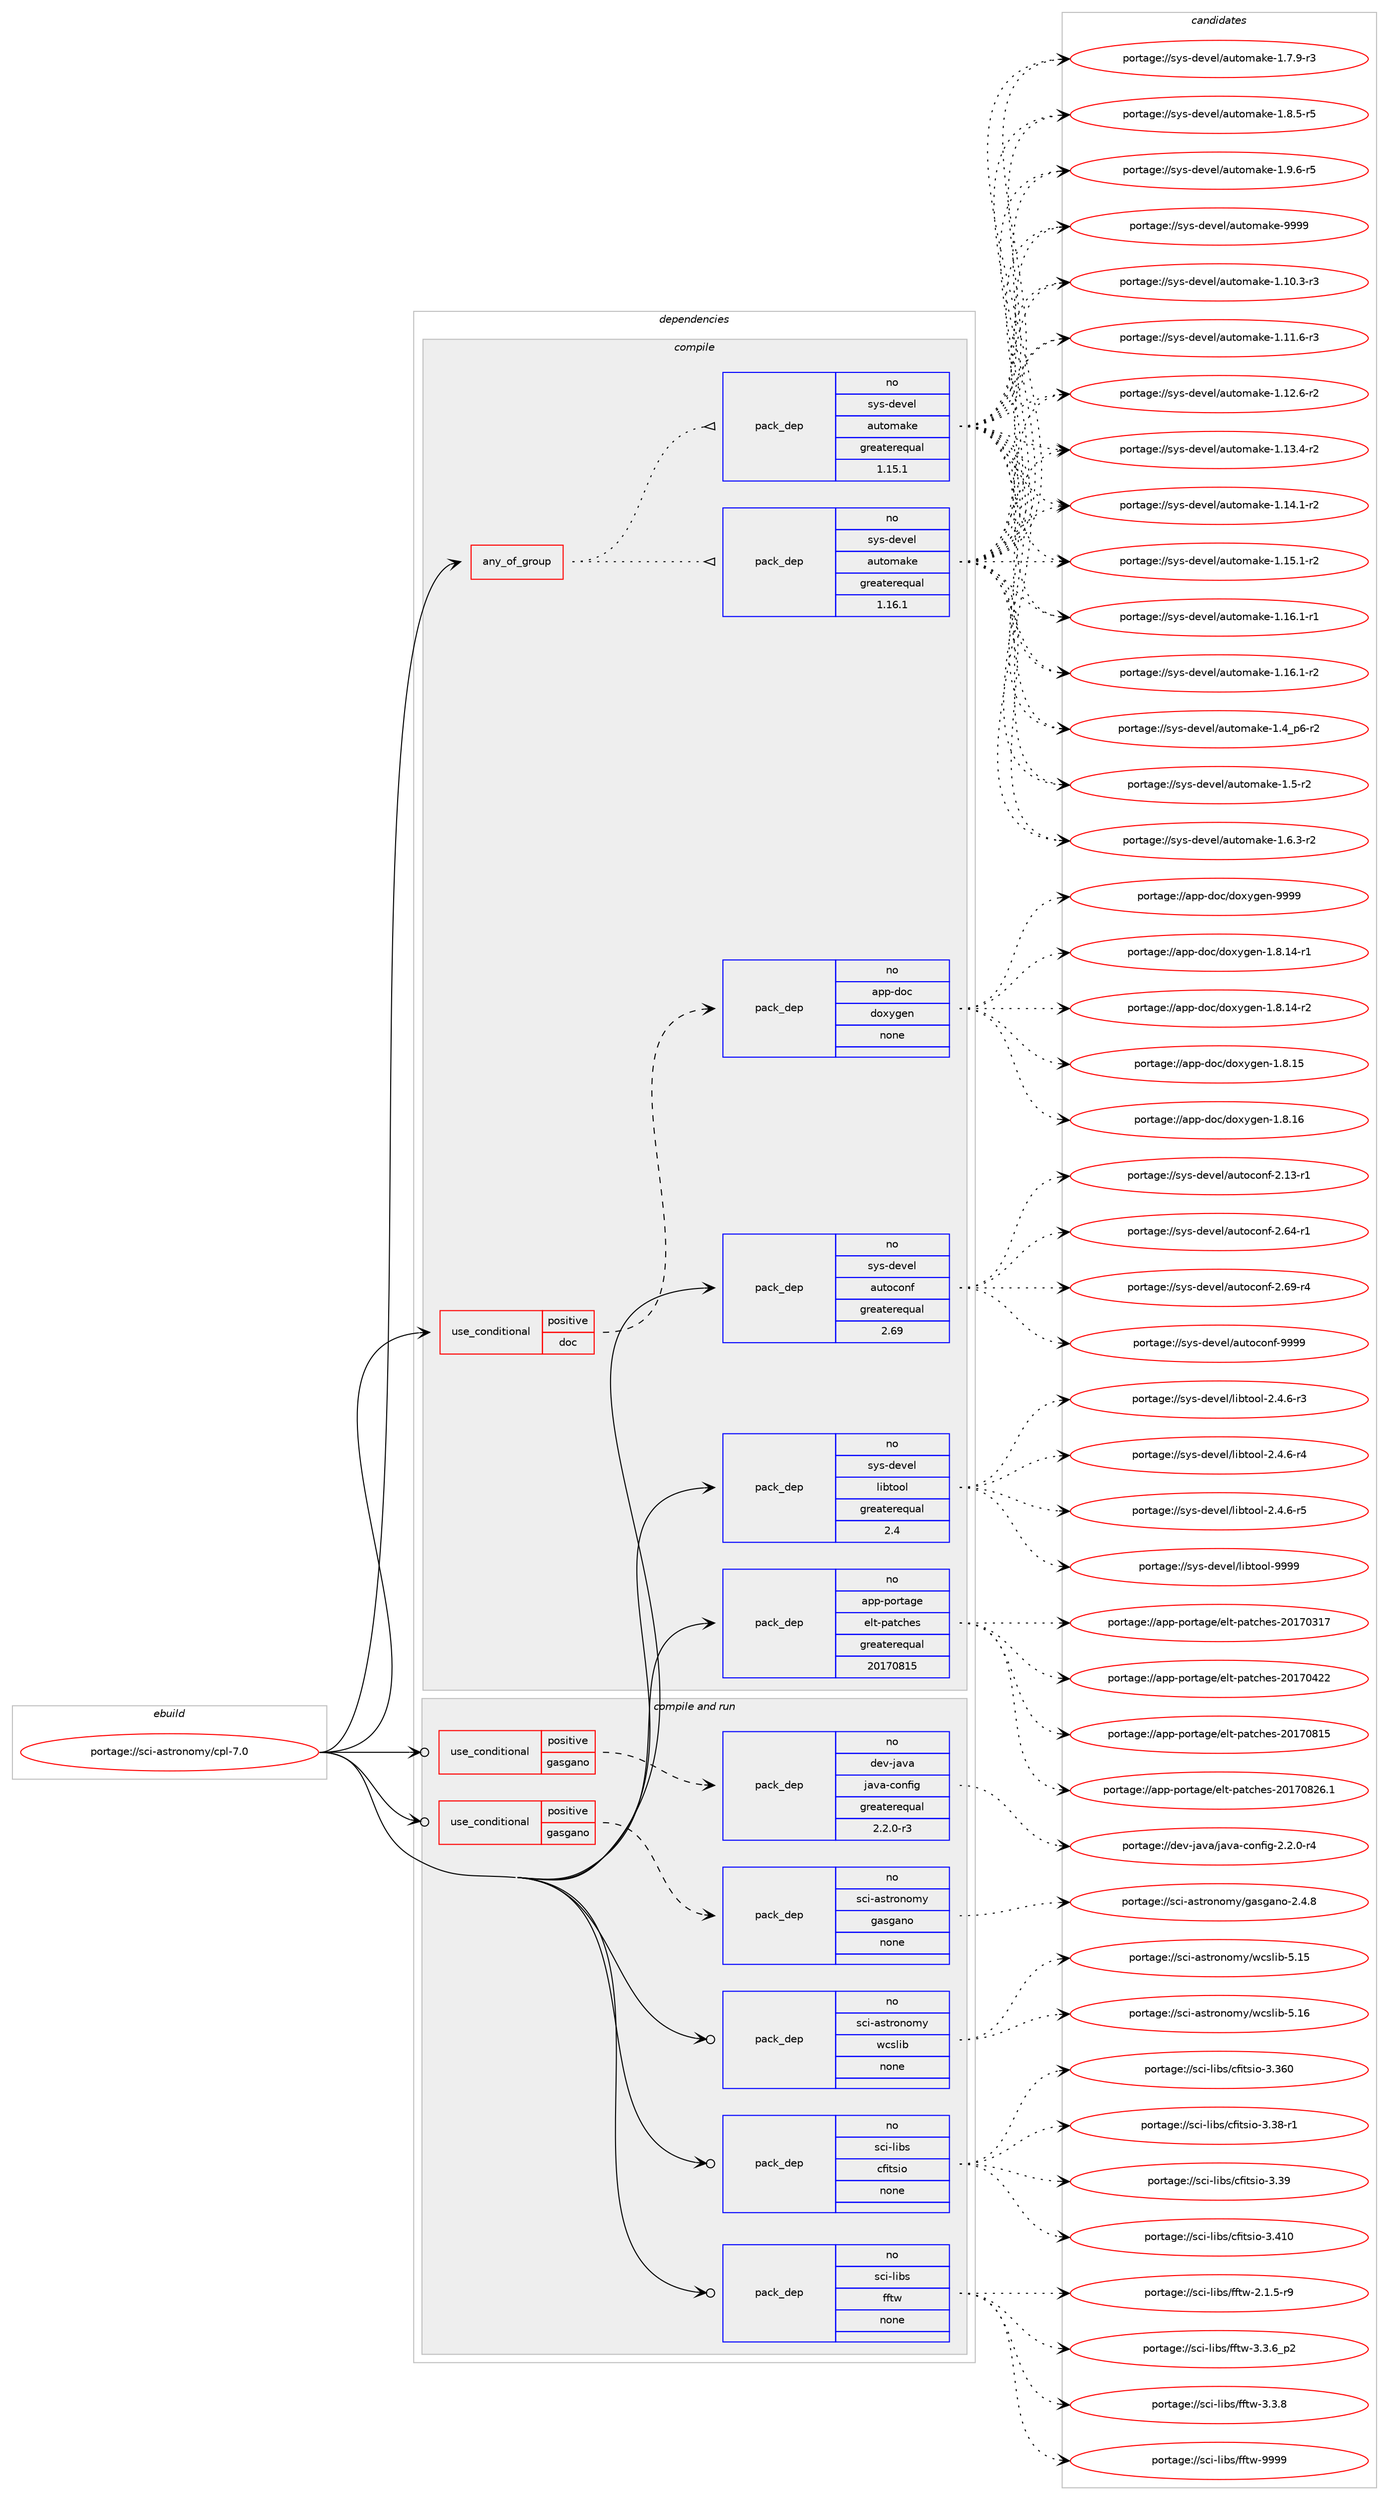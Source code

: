 digraph prolog {

# *************
# Graph options
# *************

newrank=true;
concentrate=true;
compound=true;
graph [rankdir=LR,fontname=Helvetica,fontsize=10,ranksep=1.5];#, ranksep=2.5, nodesep=0.2];
edge  [arrowhead=vee];
node  [fontname=Helvetica,fontsize=10];

# **********
# The ebuild
# **********

subgraph cluster_leftcol {
color=gray;
rank=same;
label=<<i>ebuild</i>>;
id [label="portage://sci-astronomy/cpl-7.0", color=red, width=4, href="../sci-astronomy/cpl-7.0.svg"];
}

# ****************
# The dependencies
# ****************

subgraph cluster_midcol {
color=gray;
label=<<i>dependencies</i>>;
subgraph cluster_compile {
fillcolor="#eeeeee";
style=filled;
label=<<i>compile</i>>;
subgraph any6223 {
dependency382149 [label=<<TABLE BORDER="0" CELLBORDER="1" CELLSPACING="0" CELLPADDING="4"><TR><TD CELLPADDING="10">any_of_group</TD></TR></TABLE>>, shape=none, color=red];subgraph pack280695 {
dependency382150 [label=<<TABLE BORDER="0" CELLBORDER="1" CELLSPACING="0" CELLPADDING="4" WIDTH="220"><TR><TD ROWSPAN="6" CELLPADDING="30">pack_dep</TD></TR><TR><TD WIDTH="110">no</TD></TR><TR><TD>sys-devel</TD></TR><TR><TD>automake</TD></TR><TR><TD>greaterequal</TD></TR><TR><TD>1.16.1</TD></TR></TABLE>>, shape=none, color=blue];
}
dependency382149:e -> dependency382150:w [weight=20,style="dotted",arrowhead="oinv"];
subgraph pack280696 {
dependency382151 [label=<<TABLE BORDER="0" CELLBORDER="1" CELLSPACING="0" CELLPADDING="4" WIDTH="220"><TR><TD ROWSPAN="6" CELLPADDING="30">pack_dep</TD></TR><TR><TD WIDTH="110">no</TD></TR><TR><TD>sys-devel</TD></TR><TR><TD>automake</TD></TR><TR><TD>greaterequal</TD></TR><TR><TD>1.15.1</TD></TR></TABLE>>, shape=none, color=blue];
}
dependency382149:e -> dependency382151:w [weight=20,style="dotted",arrowhead="oinv"];
}
id:e -> dependency382149:w [weight=20,style="solid",arrowhead="vee"];
subgraph cond95033 {
dependency382152 [label=<<TABLE BORDER="0" CELLBORDER="1" CELLSPACING="0" CELLPADDING="4"><TR><TD ROWSPAN="3" CELLPADDING="10">use_conditional</TD></TR><TR><TD>positive</TD></TR><TR><TD>doc</TD></TR></TABLE>>, shape=none, color=red];
subgraph pack280697 {
dependency382153 [label=<<TABLE BORDER="0" CELLBORDER="1" CELLSPACING="0" CELLPADDING="4" WIDTH="220"><TR><TD ROWSPAN="6" CELLPADDING="30">pack_dep</TD></TR><TR><TD WIDTH="110">no</TD></TR><TR><TD>app-doc</TD></TR><TR><TD>doxygen</TD></TR><TR><TD>none</TD></TR><TR><TD></TD></TR></TABLE>>, shape=none, color=blue];
}
dependency382152:e -> dependency382153:w [weight=20,style="dashed",arrowhead="vee"];
}
id:e -> dependency382152:w [weight=20,style="solid",arrowhead="vee"];
subgraph pack280698 {
dependency382154 [label=<<TABLE BORDER="0" CELLBORDER="1" CELLSPACING="0" CELLPADDING="4" WIDTH="220"><TR><TD ROWSPAN="6" CELLPADDING="30">pack_dep</TD></TR><TR><TD WIDTH="110">no</TD></TR><TR><TD>app-portage</TD></TR><TR><TD>elt-patches</TD></TR><TR><TD>greaterequal</TD></TR><TR><TD>20170815</TD></TR></TABLE>>, shape=none, color=blue];
}
id:e -> dependency382154:w [weight=20,style="solid",arrowhead="vee"];
subgraph pack280699 {
dependency382155 [label=<<TABLE BORDER="0" CELLBORDER="1" CELLSPACING="0" CELLPADDING="4" WIDTH="220"><TR><TD ROWSPAN="6" CELLPADDING="30">pack_dep</TD></TR><TR><TD WIDTH="110">no</TD></TR><TR><TD>sys-devel</TD></TR><TR><TD>autoconf</TD></TR><TR><TD>greaterequal</TD></TR><TR><TD>2.69</TD></TR></TABLE>>, shape=none, color=blue];
}
id:e -> dependency382155:w [weight=20,style="solid",arrowhead="vee"];
subgraph pack280700 {
dependency382156 [label=<<TABLE BORDER="0" CELLBORDER="1" CELLSPACING="0" CELLPADDING="4" WIDTH="220"><TR><TD ROWSPAN="6" CELLPADDING="30">pack_dep</TD></TR><TR><TD WIDTH="110">no</TD></TR><TR><TD>sys-devel</TD></TR><TR><TD>libtool</TD></TR><TR><TD>greaterequal</TD></TR><TR><TD>2.4</TD></TR></TABLE>>, shape=none, color=blue];
}
id:e -> dependency382156:w [weight=20,style="solid",arrowhead="vee"];
}
subgraph cluster_compileandrun {
fillcolor="#eeeeee";
style=filled;
label=<<i>compile and run</i>>;
subgraph cond95034 {
dependency382157 [label=<<TABLE BORDER="0" CELLBORDER="1" CELLSPACING="0" CELLPADDING="4"><TR><TD ROWSPAN="3" CELLPADDING="10">use_conditional</TD></TR><TR><TD>positive</TD></TR><TR><TD>gasgano</TD></TR></TABLE>>, shape=none, color=red];
subgraph pack280701 {
dependency382158 [label=<<TABLE BORDER="0" CELLBORDER="1" CELLSPACING="0" CELLPADDING="4" WIDTH="220"><TR><TD ROWSPAN="6" CELLPADDING="30">pack_dep</TD></TR><TR><TD WIDTH="110">no</TD></TR><TR><TD>dev-java</TD></TR><TR><TD>java-config</TD></TR><TR><TD>greaterequal</TD></TR><TR><TD>2.2.0-r3</TD></TR></TABLE>>, shape=none, color=blue];
}
dependency382157:e -> dependency382158:w [weight=20,style="dashed",arrowhead="vee"];
}
id:e -> dependency382157:w [weight=20,style="solid",arrowhead="odotvee"];
subgraph cond95035 {
dependency382159 [label=<<TABLE BORDER="0" CELLBORDER="1" CELLSPACING="0" CELLPADDING="4"><TR><TD ROWSPAN="3" CELLPADDING="10">use_conditional</TD></TR><TR><TD>positive</TD></TR><TR><TD>gasgano</TD></TR></TABLE>>, shape=none, color=red];
subgraph pack280702 {
dependency382160 [label=<<TABLE BORDER="0" CELLBORDER="1" CELLSPACING="0" CELLPADDING="4" WIDTH="220"><TR><TD ROWSPAN="6" CELLPADDING="30">pack_dep</TD></TR><TR><TD WIDTH="110">no</TD></TR><TR><TD>sci-astronomy</TD></TR><TR><TD>gasgano</TD></TR><TR><TD>none</TD></TR><TR><TD></TD></TR></TABLE>>, shape=none, color=blue];
}
dependency382159:e -> dependency382160:w [weight=20,style="dashed",arrowhead="vee"];
}
id:e -> dependency382159:w [weight=20,style="solid",arrowhead="odotvee"];
subgraph pack280703 {
dependency382161 [label=<<TABLE BORDER="0" CELLBORDER="1" CELLSPACING="0" CELLPADDING="4" WIDTH="220"><TR><TD ROWSPAN="6" CELLPADDING="30">pack_dep</TD></TR><TR><TD WIDTH="110">no</TD></TR><TR><TD>sci-astronomy</TD></TR><TR><TD>wcslib</TD></TR><TR><TD>none</TD></TR><TR><TD></TD></TR></TABLE>>, shape=none, color=blue];
}
id:e -> dependency382161:w [weight=20,style="solid",arrowhead="odotvee"];
subgraph pack280704 {
dependency382162 [label=<<TABLE BORDER="0" CELLBORDER="1" CELLSPACING="0" CELLPADDING="4" WIDTH="220"><TR><TD ROWSPAN="6" CELLPADDING="30">pack_dep</TD></TR><TR><TD WIDTH="110">no</TD></TR><TR><TD>sci-libs</TD></TR><TR><TD>cfitsio</TD></TR><TR><TD>none</TD></TR><TR><TD></TD></TR></TABLE>>, shape=none, color=blue];
}
id:e -> dependency382162:w [weight=20,style="solid",arrowhead="odotvee"];
subgraph pack280705 {
dependency382163 [label=<<TABLE BORDER="0" CELLBORDER="1" CELLSPACING="0" CELLPADDING="4" WIDTH="220"><TR><TD ROWSPAN="6" CELLPADDING="30">pack_dep</TD></TR><TR><TD WIDTH="110">no</TD></TR><TR><TD>sci-libs</TD></TR><TR><TD>fftw</TD></TR><TR><TD>none</TD></TR><TR><TD></TD></TR></TABLE>>, shape=none, color=blue];
}
id:e -> dependency382163:w [weight=20,style="solid",arrowhead="odotvee"];
}
subgraph cluster_run {
fillcolor="#eeeeee";
style=filled;
label=<<i>run</i>>;
}
}

# **************
# The candidates
# **************

subgraph cluster_choices {
rank=same;
color=gray;
label=<<i>candidates</i>>;

subgraph choice280695 {
color=black;
nodesep=1;
choiceportage11512111545100101118101108479711711611110997107101454946494846514511451 [label="portage://sys-devel/automake-1.10.3-r3", color=red, width=4,href="../sys-devel/automake-1.10.3-r3.svg"];
choiceportage11512111545100101118101108479711711611110997107101454946494946544511451 [label="portage://sys-devel/automake-1.11.6-r3", color=red, width=4,href="../sys-devel/automake-1.11.6-r3.svg"];
choiceportage11512111545100101118101108479711711611110997107101454946495046544511450 [label="portage://sys-devel/automake-1.12.6-r2", color=red, width=4,href="../sys-devel/automake-1.12.6-r2.svg"];
choiceportage11512111545100101118101108479711711611110997107101454946495146524511450 [label="portage://sys-devel/automake-1.13.4-r2", color=red, width=4,href="../sys-devel/automake-1.13.4-r2.svg"];
choiceportage11512111545100101118101108479711711611110997107101454946495246494511450 [label="portage://sys-devel/automake-1.14.1-r2", color=red, width=4,href="../sys-devel/automake-1.14.1-r2.svg"];
choiceportage11512111545100101118101108479711711611110997107101454946495346494511450 [label="portage://sys-devel/automake-1.15.1-r2", color=red, width=4,href="../sys-devel/automake-1.15.1-r2.svg"];
choiceportage11512111545100101118101108479711711611110997107101454946495446494511449 [label="portage://sys-devel/automake-1.16.1-r1", color=red, width=4,href="../sys-devel/automake-1.16.1-r1.svg"];
choiceportage11512111545100101118101108479711711611110997107101454946495446494511450 [label="portage://sys-devel/automake-1.16.1-r2", color=red, width=4,href="../sys-devel/automake-1.16.1-r2.svg"];
choiceportage115121115451001011181011084797117116111109971071014549465295112544511450 [label="portage://sys-devel/automake-1.4_p6-r2", color=red, width=4,href="../sys-devel/automake-1.4_p6-r2.svg"];
choiceportage11512111545100101118101108479711711611110997107101454946534511450 [label="portage://sys-devel/automake-1.5-r2", color=red, width=4,href="../sys-devel/automake-1.5-r2.svg"];
choiceportage115121115451001011181011084797117116111109971071014549465446514511450 [label="portage://sys-devel/automake-1.6.3-r2", color=red, width=4,href="../sys-devel/automake-1.6.3-r2.svg"];
choiceportage115121115451001011181011084797117116111109971071014549465546574511451 [label="portage://sys-devel/automake-1.7.9-r3", color=red, width=4,href="../sys-devel/automake-1.7.9-r3.svg"];
choiceportage115121115451001011181011084797117116111109971071014549465646534511453 [label="portage://sys-devel/automake-1.8.5-r5", color=red, width=4,href="../sys-devel/automake-1.8.5-r5.svg"];
choiceportage115121115451001011181011084797117116111109971071014549465746544511453 [label="portage://sys-devel/automake-1.9.6-r5", color=red, width=4,href="../sys-devel/automake-1.9.6-r5.svg"];
choiceportage115121115451001011181011084797117116111109971071014557575757 [label="portage://sys-devel/automake-9999", color=red, width=4,href="../sys-devel/automake-9999.svg"];
dependency382150:e -> choiceportage11512111545100101118101108479711711611110997107101454946494846514511451:w [style=dotted,weight="100"];
dependency382150:e -> choiceportage11512111545100101118101108479711711611110997107101454946494946544511451:w [style=dotted,weight="100"];
dependency382150:e -> choiceportage11512111545100101118101108479711711611110997107101454946495046544511450:w [style=dotted,weight="100"];
dependency382150:e -> choiceportage11512111545100101118101108479711711611110997107101454946495146524511450:w [style=dotted,weight="100"];
dependency382150:e -> choiceportage11512111545100101118101108479711711611110997107101454946495246494511450:w [style=dotted,weight="100"];
dependency382150:e -> choiceportage11512111545100101118101108479711711611110997107101454946495346494511450:w [style=dotted,weight="100"];
dependency382150:e -> choiceportage11512111545100101118101108479711711611110997107101454946495446494511449:w [style=dotted,weight="100"];
dependency382150:e -> choiceportage11512111545100101118101108479711711611110997107101454946495446494511450:w [style=dotted,weight="100"];
dependency382150:e -> choiceportage115121115451001011181011084797117116111109971071014549465295112544511450:w [style=dotted,weight="100"];
dependency382150:e -> choiceportage11512111545100101118101108479711711611110997107101454946534511450:w [style=dotted,weight="100"];
dependency382150:e -> choiceportage115121115451001011181011084797117116111109971071014549465446514511450:w [style=dotted,weight="100"];
dependency382150:e -> choiceportage115121115451001011181011084797117116111109971071014549465546574511451:w [style=dotted,weight="100"];
dependency382150:e -> choiceportage115121115451001011181011084797117116111109971071014549465646534511453:w [style=dotted,weight="100"];
dependency382150:e -> choiceportage115121115451001011181011084797117116111109971071014549465746544511453:w [style=dotted,weight="100"];
dependency382150:e -> choiceportage115121115451001011181011084797117116111109971071014557575757:w [style=dotted,weight="100"];
}
subgraph choice280696 {
color=black;
nodesep=1;
choiceportage11512111545100101118101108479711711611110997107101454946494846514511451 [label="portage://sys-devel/automake-1.10.3-r3", color=red, width=4,href="../sys-devel/automake-1.10.3-r3.svg"];
choiceportage11512111545100101118101108479711711611110997107101454946494946544511451 [label="portage://sys-devel/automake-1.11.6-r3", color=red, width=4,href="../sys-devel/automake-1.11.6-r3.svg"];
choiceportage11512111545100101118101108479711711611110997107101454946495046544511450 [label="portage://sys-devel/automake-1.12.6-r2", color=red, width=4,href="../sys-devel/automake-1.12.6-r2.svg"];
choiceportage11512111545100101118101108479711711611110997107101454946495146524511450 [label="portage://sys-devel/automake-1.13.4-r2", color=red, width=4,href="../sys-devel/automake-1.13.4-r2.svg"];
choiceportage11512111545100101118101108479711711611110997107101454946495246494511450 [label="portage://sys-devel/automake-1.14.1-r2", color=red, width=4,href="../sys-devel/automake-1.14.1-r2.svg"];
choiceportage11512111545100101118101108479711711611110997107101454946495346494511450 [label="portage://sys-devel/automake-1.15.1-r2", color=red, width=4,href="../sys-devel/automake-1.15.1-r2.svg"];
choiceportage11512111545100101118101108479711711611110997107101454946495446494511449 [label="portage://sys-devel/automake-1.16.1-r1", color=red, width=4,href="../sys-devel/automake-1.16.1-r1.svg"];
choiceportage11512111545100101118101108479711711611110997107101454946495446494511450 [label="portage://sys-devel/automake-1.16.1-r2", color=red, width=4,href="../sys-devel/automake-1.16.1-r2.svg"];
choiceportage115121115451001011181011084797117116111109971071014549465295112544511450 [label="portage://sys-devel/automake-1.4_p6-r2", color=red, width=4,href="../sys-devel/automake-1.4_p6-r2.svg"];
choiceportage11512111545100101118101108479711711611110997107101454946534511450 [label="portage://sys-devel/automake-1.5-r2", color=red, width=4,href="../sys-devel/automake-1.5-r2.svg"];
choiceportage115121115451001011181011084797117116111109971071014549465446514511450 [label="portage://sys-devel/automake-1.6.3-r2", color=red, width=4,href="../sys-devel/automake-1.6.3-r2.svg"];
choiceportage115121115451001011181011084797117116111109971071014549465546574511451 [label="portage://sys-devel/automake-1.7.9-r3", color=red, width=4,href="../sys-devel/automake-1.7.9-r3.svg"];
choiceportage115121115451001011181011084797117116111109971071014549465646534511453 [label="portage://sys-devel/automake-1.8.5-r5", color=red, width=4,href="../sys-devel/automake-1.8.5-r5.svg"];
choiceportage115121115451001011181011084797117116111109971071014549465746544511453 [label="portage://sys-devel/automake-1.9.6-r5", color=red, width=4,href="../sys-devel/automake-1.9.6-r5.svg"];
choiceportage115121115451001011181011084797117116111109971071014557575757 [label="portage://sys-devel/automake-9999", color=red, width=4,href="../sys-devel/automake-9999.svg"];
dependency382151:e -> choiceportage11512111545100101118101108479711711611110997107101454946494846514511451:w [style=dotted,weight="100"];
dependency382151:e -> choiceportage11512111545100101118101108479711711611110997107101454946494946544511451:w [style=dotted,weight="100"];
dependency382151:e -> choiceportage11512111545100101118101108479711711611110997107101454946495046544511450:w [style=dotted,weight="100"];
dependency382151:e -> choiceportage11512111545100101118101108479711711611110997107101454946495146524511450:w [style=dotted,weight="100"];
dependency382151:e -> choiceportage11512111545100101118101108479711711611110997107101454946495246494511450:w [style=dotted,weight="100"];
dependency382151:e -> choiceportage11512111545100101118101108479711711611110997107101454946495346494511450:w [style=dotted,weight="100"];
dependency382151:e -> choiceportage11512111545100101118101108479711711611110997107101454946495446494511449:w [style=dotted,weight="100"];
dependency382151:e -> choiceportage11512111545100101118101108479711711611110997107101454946495446494511450:w [style=dotted,weight="100"];
dependency382151:e -> choiceportage115121115451001011181011084797117116111109971071014549465295112544511450:w [style=dotted,weight="100"];
dependency382151:e -> choiceportage11512111545100101118101108479711711611110997107101454946534511450:w [style=dotted,weight="100"];
dependency382151:e -> choiceportage115121115451001011181011084797117116111109971071014549465446514511450:w [style=dotted,weight="100"];
dependency382151:e -> choiceportage115121115451001011181011084797117116111109971071014549465546574511451:w [style=dotted,weight="100"];
dependency382151:e -> choiceportage115121115451001011181011084797117116111109971071014549465646534511453:w [style=dotted,weight="100"];
dependency382151:e -> choiceportage115121115451001011181011084797117116111109971071014549465746544511453:w [style=dotted,weight="100"];
dependency382151:e -> choiceportage115121115451001011181011084797117116111109971071014557575757:w [style=dotted,weight="100"];
}
subgraph choice280697 {
color=black;
nodesep=1;
choiceportage97112112451001119947100111120121103101110454946564649524511449 [label="portage://app-doc/doxygen-1.8.14-r1", color=red, width=4,href="../app-doc/doxygen-1.8.14-r1.svg"];
choiceportage97112112451001119947100111120121103101110454946564649524511450 [label="portage://app-doc/doxygen-1.8.14-r2", color=red, width=4,href="../app-doc/doxygen-1.8.14-r2.svg"];
choiceportage9711211245100111994710011112012110310111045494656464953 [label="portage://app-doc/doxygen-1.8.15", color=red, width=4,href="../app-doc/doxygen-1.8.15.svg"];
choiceportage9711211245100111994710011112012110310111045494656464954 [label="portage://app-doc/doxygen-1.8.16", color=red, width=4,href="../app-doc/doxygen-1.8.16.svg"];
choiceportage971121124510011199471001111201211031011104557575757 [label="portage://app-doc/doxygen-9999", color=red, width=4,href="../app-doc/doxygen-9999.svg"];
dependency382153:e -> choiceportage97112112451001119947100111120121103101110454946564649524511449:w [style=dotted,weight="100"];
dependency382153:e -> choiceportage97112112451001119947100111120121103101110454946564649524511450:w [style=dotted,weight="100"];
dependency382153:e -> choiceportage9711211245100111994710011112012110310111045494656464953:w [style=dotted,weight="100"];
dependency382153:e -> choiceportage9711211245100111994710011112012110310111045494656464954:w [style=dotted,weight="100"];
dependency382153:e -> choiceportage971121124510011199471001111201211031011104557575757:w [style=dotted,weight="100"];
}
subgraph choice280698 {
color=black;
nodesep=1;
choiceportage97112112451121111141169710310147101108116451129711699104101115455048495548514955 [label="portage://app-portage/elt-patches-20170317", color=red, width=4,href="../app-portage/elt-patches-20170317.svg"];
choiceportage97112112451121111141169710310147101108116451129711699104101115455048495548525050 [label="portage://app-portage/elt-patches-20170422", color=red, width=4,href="../app-portage/elt-patches-20170422.svg"];
choiceportage97112112451121111141169710310147101108116451129711699104101115455048495548564953 [label="portage://app-portage/elt-patches-20170815", color=red, width=4,href="../app-portage/elt-patches-20170815.svg"];
choiceportage971121124511211111411697103101471011081164511297116991041011154550484955485650544649 [label="portage://app-portage/elt-patches-20170826.1", color=red, width=4,href="../app-portage/elt-patches-20170826.1.svg"];
dependency382154:e -> choiceportage97112112451121111141169710310147101108116451129711699104101115455048495548514955:w [style=dotted,weight="100"];
dependency382154:e -> choiceportage97112112451121111141169710310147101108116451129711699104101115455048495548525050:w [style=dotted,weight="100"];
dependency382154:e -> choiceportage97112112451121111141169710310147101108116451129711699104101115455048495548564953:w [style=dotted,weight="100"];
dependency382154:e -> choiceportage971121124511211111411697103101471011081164511297116991041011154550484955485650544649:w [style=dotted,weight="100"];
}
subgraph choice280699 {
color=black;
nodesep=1;
choiceportage1151211154510010111810110847971171161119911111010245504649514511449 [label="portage://sys-devel/autoconf-2.13-r1", color=red, width=4,href="../sys-devel/autoconf-2.13-r1.svg"];
choiceportage1151211154510010111810110847971171161119911111010245504654524511449 [label="portage://sys-devel/autoconf-2.64-r1", color=red, width=4,href="../sys-devel/autoconf-2.64-r1.svg"];
choiceportage1151211154510010111810110847971171161119911111010245504654574511452 [label="portage://sys-devel/autoconf-2.69-r4", color=red, width=4,href="../sys-devel/autoconf-2.69-r4.svg"];
choiceportage115121115451001011181011084797117116111991111101024557575757 [label="portage://sys-devel/autoconf-9999", color=red, width=4,href="../sys-devel/autoconf-9999.svg"];
dependency382155:e -> choiceportage1151211154510010111810110847971171161119911111010245504649514511449:w [style=dotted,weight="100"];
dependency382155:e -> choiceportage1151211154510010111810110847971171161119911111010245504654524511449:w [style=dotted,weight="100"];
dependency382155:e -> choiceportage1151211154510010111810110847971171161119911111010245504654574511452:w [style=dotted,weight="100"];
dependency382155:e -> choiceportage115121115451001011181011084797117116111991111101024557575757:w [style=dotted,weight="100"];
}
subgraph choice280700 {
color=black;
nodesep=1;
choiceportage1151211154510010111810110847108105981161111111084550465246544511451 [label="portage://sys-devel/libtool-2.4.6-r3", color=red, width=4,href="../sys-devel/libtool-2.4.6-r3.svg"];
choiceportage1151211154510010111810110847108105981161111111084550465246544511452 [label="portage://sys-devel/libtool-2.4.6-r4", color=red, width=4,href="../sys-devel/libtool-2.4.6-r4.svg"];
choiceportage1151211154510010111810110847108105981161111111084550465246544511453 [label="portage://sys-devel/libtool-2.4.6-r5", color=red, width=4,href="../sys-devel/libtool-2.4.6-r5.svg"];
choiceportage1151211154510010111810110847108105981161111111084557575757 [label="portage://sys-devel/libtool-9999", color=red, width=4,href="../sys-devel/libtool-9999.svg"];
dependency382156:e -> choiceportage1151211154510010111810110847108105981161111111084550465246544511451:w [style=dotted,weight="100"];
dependency382156:e -> choiceportage1151211154510010111810110847108105981161111111084550465246544511452:w [style=dotted,weight="100"];
dependency382156:e -> choiceportage1151211154510010111810110847108105981161111111084550465246544511453:w [style=dotted,weight="100"];
dependency382156:e -> choiceportage1151211154510010111810110847108105981161111111084557575757:w [style=dotted,weight="100"];
}
subgraph choice280701 {
color=black;
nodesep=1;
choiceportage10010111845106971189747106971189745991111101021051034550465046484511452 [label="portage://dev-java/java-config-2.2.0-r4", color=red, width=4,href="../dev-java/java-config-2.2.0-r4.svg"];
dependency382158:e -> choiceportage10010111845106971189747106971189745991111101021051034550465046484511452:w [style=dotted,weight="100"];
}
subgraph choice280702 {
color=black;
nodesep=1;
choiceportage115991054597115116114111110111109121471039711510397110111455046524656 [label="portage://sci-astronomy/gasgano-2.4.8", color=red, width=4,href="../sci-astronomy/gasgano-2.4.8.svg"];
dependency382160:e -> choiceportage115991054597115116114111110111109121471039711510397110111455046524656:w [style=dotted,weight="100"];
}
subgraph choice280703 {
color=black;
nodesep=1;
choiceportage1159910545971151161141111101111091214711999115108105984553464953 [label="portage://sci-astronomy/wcslib-5.15", color=red, width=4,href="../sci-astronomy/wcslib-5.15.svg"];
choiceportage1159910545971151161141111101111091214711999115108105984553464954 [label="portage://sci-astronomy/wcslib-5.16", color=red, width=4,href="../sci-astronomy/wcslib-5.16.svg"];
dependency382161:e -> choiceportage1159910545971151161141111101111091214711999115108105984553464953:w [style=dotted,weight="100"];
dependency382161:e -> choiceportage1159910545971151161141111101111091214711999115108105984553464954:w [style=dotted,weight="100"];
}
subgraph choice280704 {
color=black;
nodesep=1;
choiceportage1159910545108105981154799102105116115105111455146515448 [label="portage://sci-libs/cfitsio-3.360", color=red, width=4,href="../sci-libs/cfitsio-3.360.svg"];
choiceportage115991054510810598115479910210511611510511145514651564511449 [label="portage://sci-libs/cfitsio-3.38-r1", color=red, width=4,href="../sci-libs/cfitsio-3.38-r1.svg"];
choiceportage11599105451081059811547991021051161151051114551465157 [label="portage://sci-libs/cfitsio-3.39", color=red, width=4,href="../sci-libs/cfitsio-3.39.svg"];
choiceportage1159910545108105981154799102105116115105111455146524948 [label="portage://sci-libs/cfitsio-3.410", color=red, width=4,href="../sci-libs/cfitsio-3.410.svg"];
dependency382162:e -> choiceportage1159910545108105981154799102105116115105111455146515448:w [style=dotted,weight="100"];
dependency382162:e -> choiceportage115991054510810598115479910210511611510511145514651564511449:w [style=dotted,weight="100"];
dependency382162:e -> choiceportage11599105451081059811547991021051161151051114551465157:w [style=dotted,weight="100"];
dependency382162:e -> choiceportage1159910545108105981154799102105116115105111455146524948:w [style=dotted,weight="100"];
}
subgraph choice280705 {
color=black;
nodesep=1;
choiceportage115991054510810598115471021021161194550464946534511457 [label="portage://sci-libs/fftw-2.1.5-r9", color=red, width=4,href="../sci-libs/fftw-2.1.5-r9.svg"];
choiceportage115991054510810598115471021021161194551465146549511250 [label="portage://sci-libs/fftw-3.3.6_p2", color=red, width=4,href="../sci-libs/fftw-3.3.6_p2.svg"];
choiceportage11599105451081059811547102102116119455146514656 [label="portage://sci-libs/fftw-3.3.8", color=red, width=4,href="../sci-libs/fftw-3.3.8.svg"];
choiceportage115991054510810598115471021021161194557575757 [label="portage://sci-libs/fftw-9999", color=red, width=4,href="../sci-libs/fftw-9999.svg"];
dependency382163:e -> choiceportage115991054510810598115471021021161194550464946534511457:w [style=dotted,weight="100"];
dependency382163:e -> choiceportage115991054510810598115471021021161194551465146549511250:w [style=dotted,weight="100"];
dependency382163:e -> choiceportage11599105451081059811547102102116119455146514656:w [style=dotted,weight="100"];
dependency382163:e -> choiceportage115991054510810598115471021021161194557575757:w [style=dotted,weight="100"];
}
}

}
